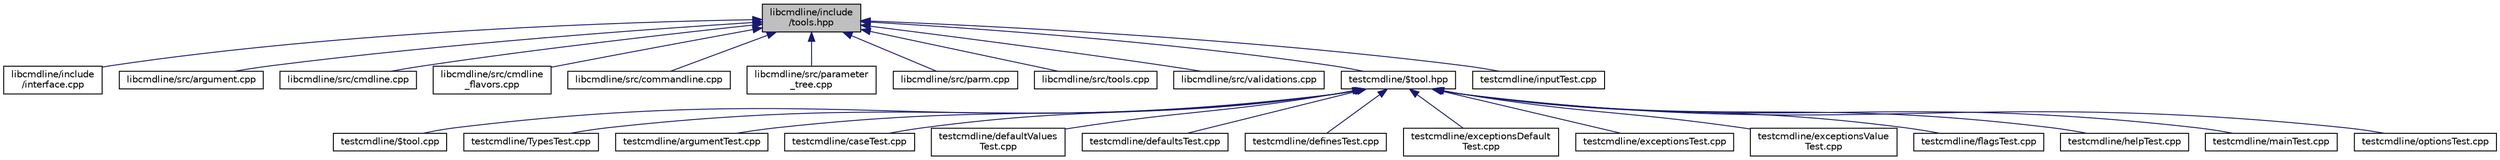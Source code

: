 digraph "libcmdline/include/tools.hpp"
{
 // LATEX_PDF_SIZE
  edge [fontname="Helvetica",fontsize="10",labelfontname="Helvetica",labelfontsize="10"];
  node [fontname="Helvetica",fontsize="10",shape=record];
  Node1 [label="libcmdline/include\l/tools.hpp",height=0.2,width=0.4,color="black", fillcolor="grey75", style="filled", fontcolor="black",tooltip=" "];
  Node1 -> Node2 [dir="back",color="midnightblue",fontsize="10",style="solid"];
  Node2 [label="libcmdline/include\l/interface.cpp",height=0.2,width=0.4,color="black", fillcolor="white", style="filled",URL="$db/db7/interface_8cpp.html",tooltip=" "];
  Node1 -> Node3 [dir="back",color="midnightblue",fontsize="10",style="solid"];
  Node3 [label="libcmdline/src/argument.cpp",height=0.2,width=0.4,color="black", fillcolor="white", style="filled",URL="$d7/df9/argument_8cpp.html",tooltip=" "];
  Node1 -> Node4 [dir="back",color="midnightblue",fontsize="10",style="solid"];
  Node4 [label="libcmdline/src/cmdline.cpp",height=0.2,width=0.4,color="black", fillcolor="white", style="filled",URL="$d7/db5/cmdline_8cpp.html",tooltip=" "];
  Node1 -> Node5 [dir="back",color="midnightblue",fontsize="10",style="solid"];
  Node5 [label="libcmdline/src/cmdline\l_flavors.cpp",height=0.2,width=0.4,color="black", fillcolor="white", style="filled",URL="$d5/d60/cmdline__flavors_8cpp.html",tooltip=" "];
  Node1 -> Node6 [dir="back",color="midnightblue",fontsize="10",style="solid"];
  Node6 [label="libcmdline/src/commandline.cpp",height=0.2,width=0.4,color="black", fillcolor="white", style="filled",URL="$df/d0d/commandline_8cpp.html",tooltip=" "];
  Node1 -> Node7 [dir="back",color="midnightblue",fontsize="10",style="solid"];
  Node7 [label="libcmdline/src/parameter\l_tree.cpp",height=0.2,width=0.4,color="black", fillcolor="white", style="filled",URL="$df/deb/parameter__tree_8cpp.html",tooltip=" "];
  Node1 -> Node8 [dir="back",color="midnightblue",fontsize="10",style="solid"];
  Node8 [label="libcmdline/src/parm.cpp",height=0.2,width=0.4,color="black", fillcolor="white", style="filled",URL="$d1/d91/parm_8cpp.html",tooltip=" "];
  Node1 -> Node9 [dir="back",color="midnightblue",fontsize="10",style="solid"];
  Node9 [label="libcmdline/src/tools.cpp",height=0.2,width=0.4,color="black", fillcolor="white", style="filled",URL="$d3/d62/tools_8cpp.html",tooltip=" "];
  Node1 -> Node10 [dir="back",color="midnightblue",fontsize="10",style="solid"];
  Node10 [label="libcmdline/src/validations.cpp",height=0.2,width=0.4,color="black", fillcolor="white", style="filled",URL="$da/dc8/validations_8cpp.html",tooltip=" "];
  Node1 -> Node11 [dir="back",color="midnightblue",fontsize="10",style="solid"];
  Node11 [label="testcmdline/$tool.hpp",height=0.2,width=0.4,color="black", fillcolor="white", style="filled",URL="$d1/dec/_0btool_8hpp.html",tooltip=" "];
  Node11 -> Node12 [dir="back",color="midnightblue",fontsize="10",style="solid"];
  Node12 [label="testcmdline/$tool.cpp",height=0.2,width=0.4,color="black", fillcolor="white", style="filled",URL="$d8/d87/_0btool_8cpp.html",tooltip=" "];
  Node11 -> Node13 [dir="back",color="midnightblue",fontsize="10",style="solid"];
  Node13 [label="testcmdline/TypesTest.cpp",height=0.2,width=0.4,color="black", fillcolor="white", style="filled",URL="$dc/d6e/_types_test_8cpp.html",tooltip=" "];
  Node11 -> Node14 [dir="back",color="midnightblue",fontsize="10",style="solid"];
  Node14 [label="testcmdline/argumentTest.cpp",height=0.2,width=0.4,color="black", fillcolor="white", style="filled",URL="$d4/d3c/argument_test_8cpp.html",tooltip=" "];
  Node11 -> Node15 [dir="back",color="midnightblue",fontsize="10",style="solid"];
  Node15 [label="testcmdline/caseTest.cpp",height=0.2,width=0.4,color="black", fillcolor="white", style="filled",URL="$d1/d8a/case_test_8cpp.html",tooltip=" "];
  Node11 -> Node16 [dir="back",color="midnightblue",fontsize="10",style="solid"];
  Node16 [label="testcmdline/defaultValues\lTest.cpp",height=0.2,width=0.4,color="black", fillcolor="white", style="filled",URL="$df/d78/default_values_test_8cpp.html",tooltip=" "];
  Node11 -> Node17 [dir="back",color="midnightblue",fontsize="10",style="solid"];
  Node17 [label="testcmdline/defaultsTest.cpp",height=0.2,width=0.4,color="black", fillcolor="white", style="filled",URL="$d2/d23/defaults_test_8cpp.html",tooltip=" "];
  Node11 -> Node18 [dir="back",color="midnightblue",fontsize="10",style="solid"];
  Node18 [label="testcmdline/definesTest.cpp",height=0.2,width=0.4,color="black", fillcolor="white", style="filled",URL="$d3/d38/defines_test_8cpp.html",tooltip="Test for definitions."];
  Node11 -> Node19 [dir="back",color="midnightblue",fontsize="10",style="solid"];
  Node19 [label="testcmdline/exceptionsDefault\lTest.cpp",height=0.2,width=0.4,color="black", fillcolor="white", style="filled",URL="$da/d48/exceptions_default_test_8cpp.html",tooltip="Test invalid data in parameter definitions."];
  Node11 -> Node20 [dir="back",color="midnightblue",fontsize="10",style="solid"];
  Node20 [label="testcmdline/exceptionsTest.cpp",height=0.2,width=0.4,color="black", fillcolor="white", style="filled",URL="$da/dcd/exceptions_test_8cpp.html",tooltip=" "];
  Node11 -> Node21 [dir="back",color="midnightblue",fontsize="10",style="solid"];
  Node21 [label="testcmdline/exceptionsValue\lTest.cpp",height=0.2,width=0.4,color="black", fillcolor="white", style="filled",URL="$d1/d6b/exceptions_value_test_8cpp.html",tooltip=" "];
  Node11 -> Node22 [dir="back",color="midnightblue",fontsize="10",style="solid"];
  Node22 [label="testcmdline/flagsTest.cpp",height=0.2,width=0.4,color="black", fillcolor="white", style="filled",URL="$d3/d5e/flags_test_8cpp.html",tooltip=" "];
  Node11 -> Node23 [dir="back",color="midnightblue",fontsize="10",style="solid"];
  Node23 [label="testcmdline/helpTest.cpp",height=0.2,width=0.4,color="black", fillcolor="white", style="filled",URL="$d3/d99/help_test_8cpp.html",tooltip=" "];
  Node11 -> Node24 [dir="back",color="midnightblue",fontsize="10",style="solid"];
  Node24 [label="testcmdline/mainTest.cpp",height=0.2,width=0.4,color="black", fillcolor="white", style="filled",URL="$dc/dd0/main_test_8cpp.html",tooltip=" "];
  Node11 -> Node25 [dir="back",color="midnightblue",fontsize="10",style="solid"];
  Node25 [label="testcmdline/optionsTest.cpp",height=0.2,width=0.4,color="black", fillcolor="white", style="filled",URL="$d4/d62/options_test_8cpp.html",tooltip=" "];
  Node1 -> Node26 [dir="back",color="midnightblue",fontsize="10",style="solid"];
  Node26 [label="testcmdline/inputTest.cpp",height=0.2,width=0.4,color="black", fillcolor="white", style="filled",URL="$db/dd6/input_test_8cpp.html",tooltip=" "];
}
